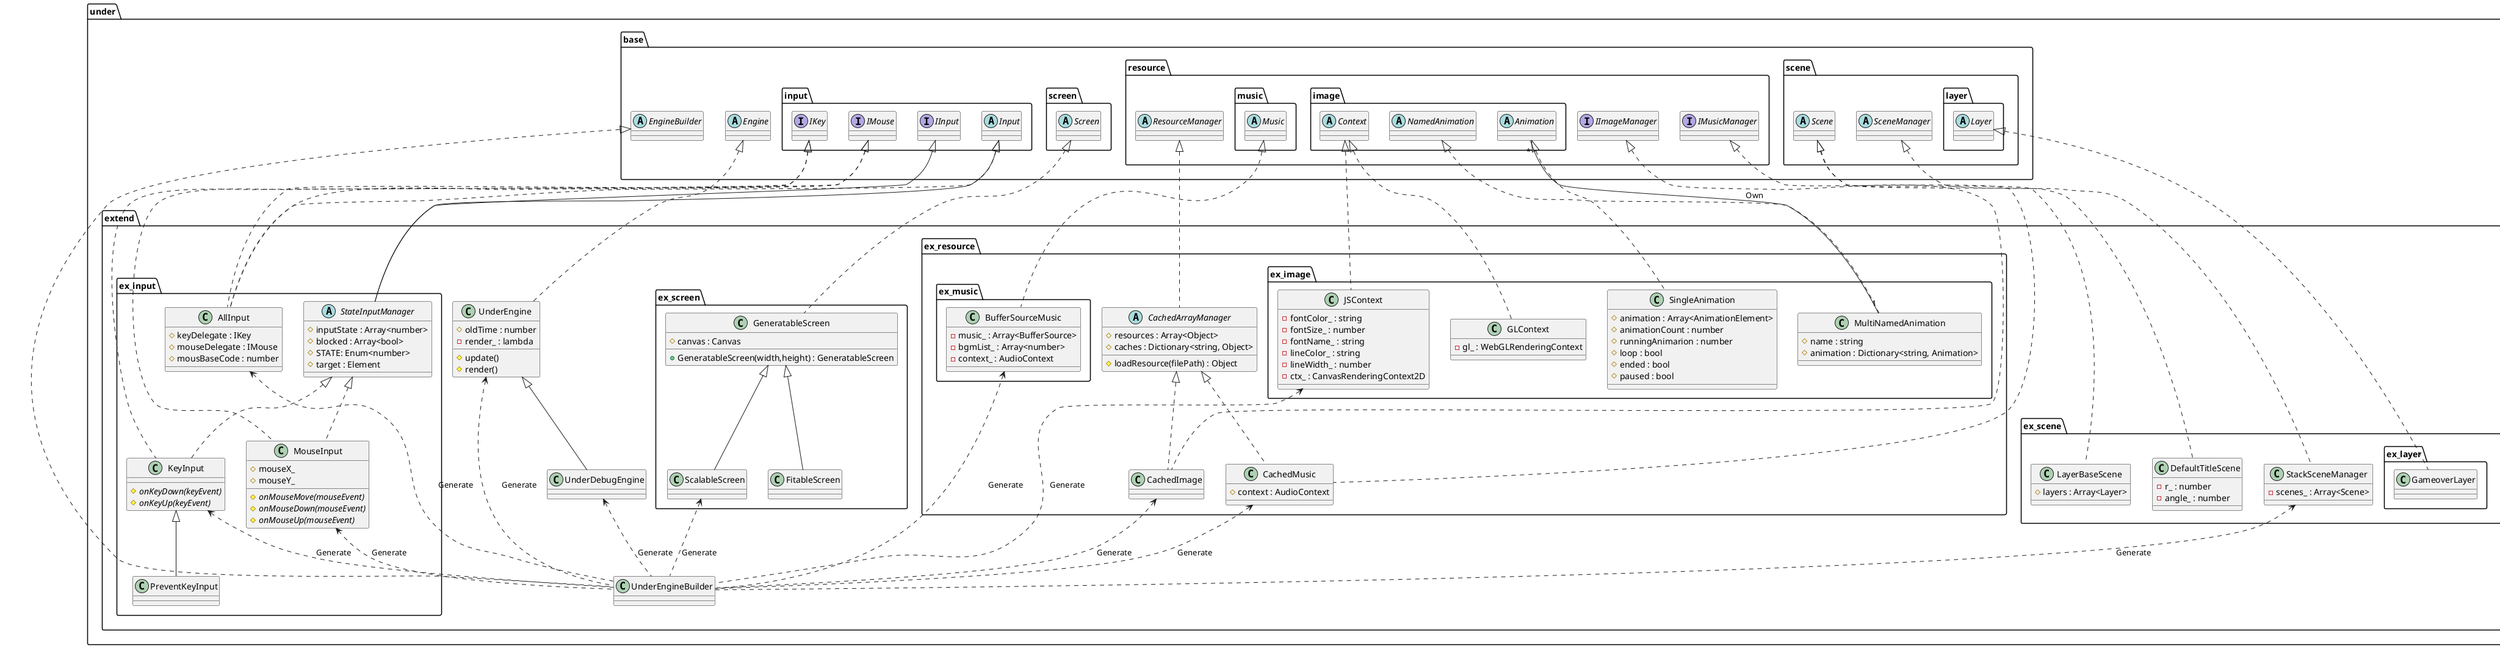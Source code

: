 @startuml GameBaseExtend

package under {
    package extend {
        class UnderEngineBuilder
        class UnderEngine {
            #oldTime : number
            -render_ : lambda
            #update()
            #render()
        }
        class UnderDebugEngine

        package ex_input {
            abstract StateInputManager {
                #inputState : Array<number>
                #blocked : Array<bool>
                #STATE: Enum<number>
                #target : Element
            }
            class KeyInput {
                {abstract} #onKeyDown(keyEvent)
                {abstract} #onKeyUp(keyEvent)
            }
            class PreventKeyInput
            class MouseInput {
                #mouseX_
                #mouseY_
                {abstract} #onMouseMove(mouseEvent)
                {abstract} #onMouseDown(mouseEvent)
                {abstract} #onMouseUp(mouseEvent)

            }
            class AllInput {
                #keyDelegate : IKey
                #mouseDelegate : IMouse
                #mousBaseCode : number
            }
        }
        package ex_screen {
            class GeneratableScreen {
                +GeneratableScreen(width,height) : GeneratableScreen
                #canvas : Canvas
            }
            class ScalableScreen
            class FitableScreen
        }

        package ex_resource {
            abstract CachedArrayManager {
                #resources : Array<Object>
                #caches : Dictionary<string, Object>
                #loadResource(filePath) : Object
            }
            class CachedImage
            class CachedMusic {
                #context : AudioContext
            }
            package ex_music {
                class BufferSourceMusic {
                    -music_ : Array<BufferSource>
                    -bgmList_ : Array<number>
                    -context_ : AudioContext
                }
            }

            package ex_image {
                class JSContext {
                    -fontColor_ : string
                    -fontSize_ : number
                    -fontName_ : string
                    -lineColor_ : string
                    -lineWidth_ : number
                    -ctx_ : CanvasRenderingContext2D
                }
                class GLContext {
                    -gl_ : WebGLRenderingContext
                }
                class SingleAnimation {
                    #animation : Array<AnimationElement>
                    #animationCount : number
                    #runningAnimarion : number
                    #loop : bool
                    #ended : bool
                    #paused : bool
                }
                class MultiNamedAnimation {
                    #name : string
                    #animation : Dictionary<string, Animation>
                }
            }

        }

        package ex_scene {
            class StackSceneManager {
                -scenes_ : Array<Scene>
            }
            class LayerBaseScene {
                #layers : Array<Layer>
            }
            class DefaultTitleScene {
                -r_ : number
                -angle_ : number
            }

            package ex_layer {
                class GameoverLayer
            }
        }
    }
}

package under {
    package base {
        abstract EngineBuilder
        abstract Engine
        package input {
            abstract Input
            interface IInput
            interface IKey
            interface IMouse
        }
        package screen {
            abstract Screen
        }
        package resource {
            abstract ResourceManager
            interface IImageManager
            interface IMusicManager
            package music {
                abstract Music
            }
            package image {
                abstract Context
                abstract Animation
                abstract NamedAnimation
            }
        }
        package scene {
            abstract Scene
            abstract SceneManager
            package layer {
                abstract Layer
            }
        }
    }
}

UnderEngine <.. UnderEngineBuilder  : Generate
UnderDebugEngine <.. UnderEngineBuilder  : Generate
AllInput <.. UnderEngineBuilder  : Generate
KeyInput <.. UnderEngineBuilder  : Generate
MouseInput <.. UnderEngineBuilder  : Generate
ScalableScreen <.. UnderEngineBuilder  : Generate
JSContext <.. UnderEngineBuilder  : Generate
CachedImage <.. UnderEngineBuilder  : Generate
CachedMusic <.. UnderEngineBuilder  : Generate
BufferSourceMusic <.. UnderEngineBuilder  : Generate
StackSceneManager <.. UnderEngineBuilder  : Generate

Animation "*"--"1" MultiNamedAnimation : Own

GeneratableScreen <|-- ScalableScreen
GeneratableScreen <|-- FitableScreen

EngineBuilder <|.... UnderEngineBuilder
Engine <|.. UnderEngine
UnderEngine <|-- UnderDebugEngine

Input <|.. AllInput
IKey <|.. AllInput
IMouse <|.. AllInput
Input <|-- StateInputManager
IInput <|-- StateInputManager
StateInputManager <|.. KeyInput
IKey <|.. KeyInput
KeyInput <|-- PreventKeyInput
StateInputManager <|.. MouseInput
IMouse <|.. MouseInput


Screen <|.. GeneratableScreen

Context <|.. JSContext
Context <|.. GLContext
Music <|.. BufferSourceMusic
ResourceManager <|.. CachedArrayManager
CachedArrayManager <|.. CachedImage
IImageManager <|.. CachedImage
CachedArrayManager <|.. CachedMusic
IMusicManager <|.. CachedMusic

SceneManager <|.. StackSceneManager
Scene <|.. LayerBaseScene
Scene <|.. DefaultTitleScene
Layer <|.. GameoverLayer

Animation <|.. SingleAnimation
NamedAnimation <|.. MultiNamedAnimation

@enduml
